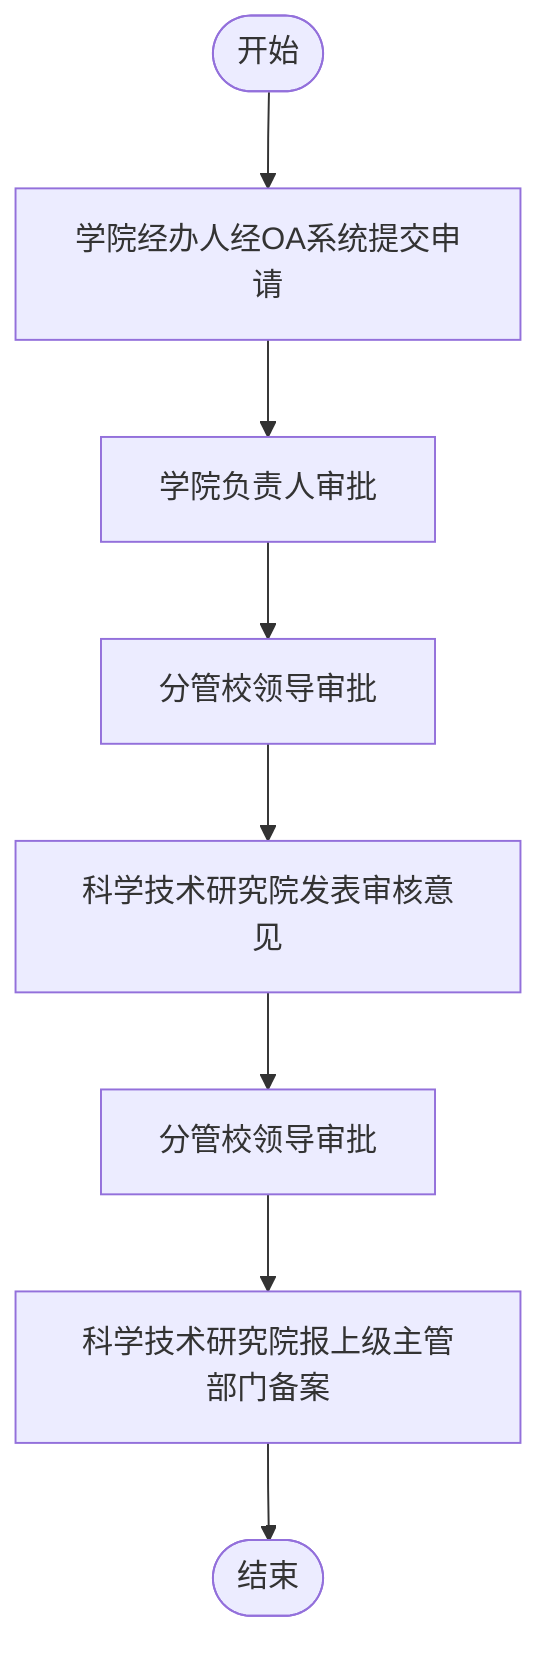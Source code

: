 flowchart TD
    Start(["开始"]) --> P1["学院经办人经OA系统提交申请"]
    P1 --> P2["学院负责人审批"]
    P2 --> P3["分管校领导审批"]
    P3 --> P4["科学技术研究院发表审核意见"]
    P4 --> P5["分管校领导审批"]
    P5 --> P6["科学技术研究院报上级主管部门备案"]
    P6 --> End(["结束"])